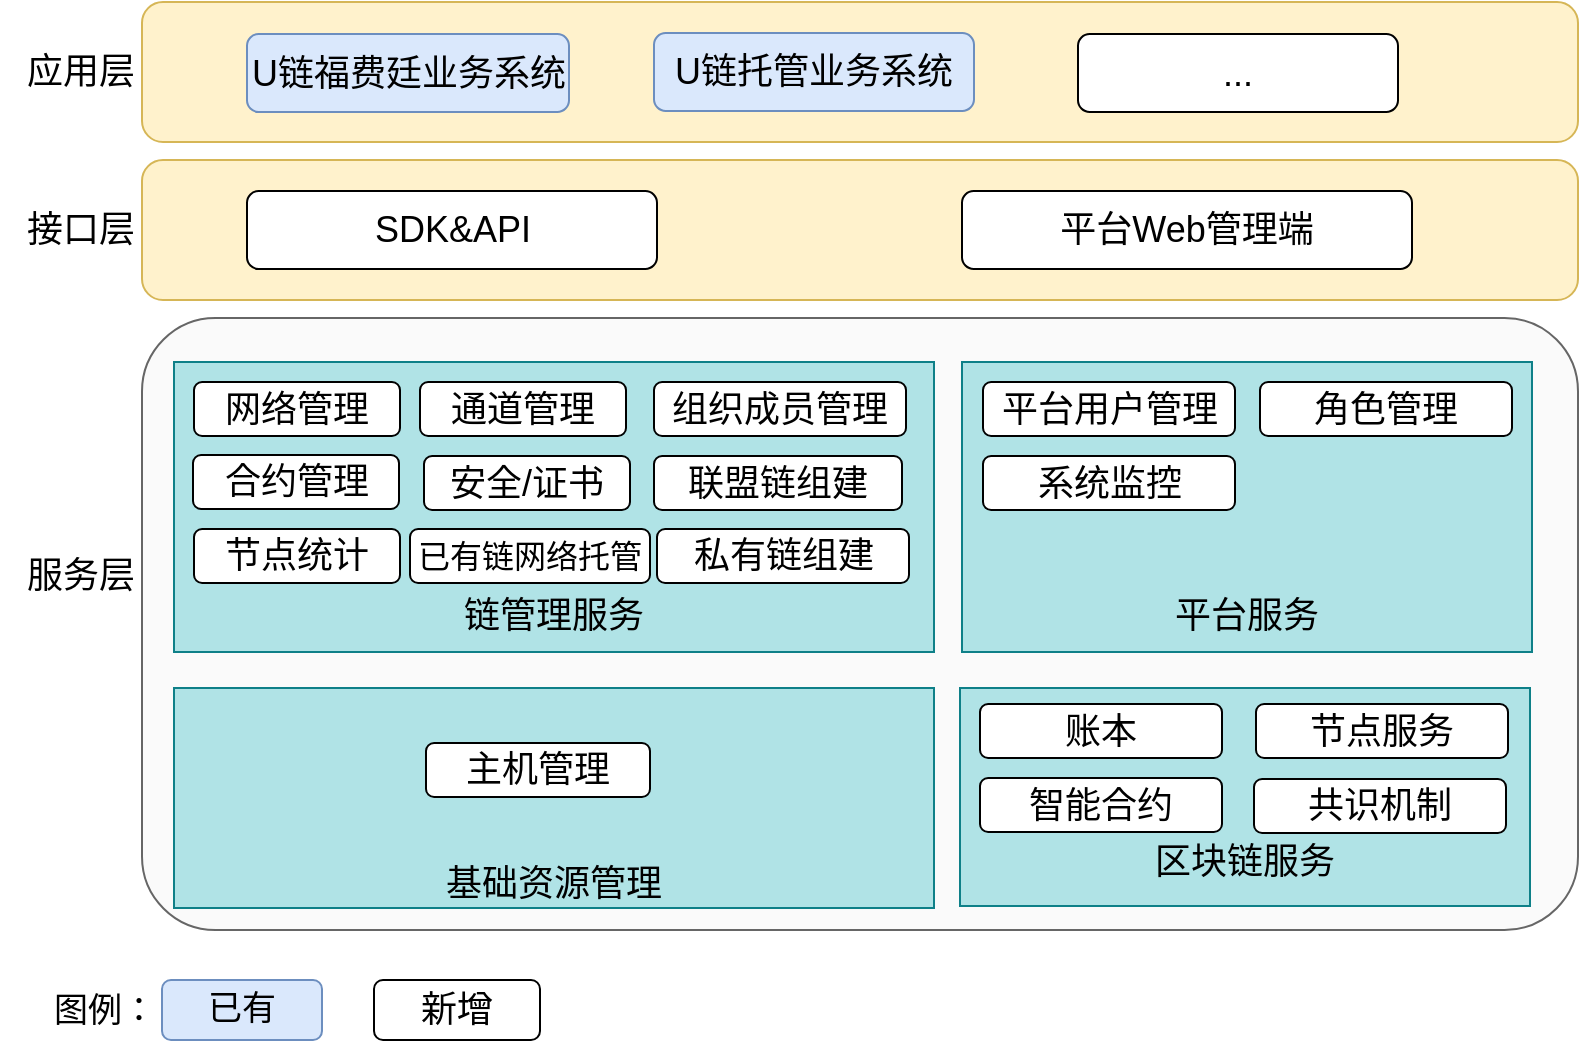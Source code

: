 <mxfile version="12.3.9" type="github" pages="1"><diagram id="og49o2IY2x2x86eYbegc" name="Page-1"><mxGraphModel dx="1351" dy="833" grid="1" gridSize="10" guides="1" tooltips="1" connect="1" arrows="1" fold="1" page="1" pageScale="1" pageWidth="3300" pageHeight="4681" math="0" shadow="0"><root><mxCell id="0"/><mxCell id="1" parent="0"/><mxCell id="3MIzKEILPd_mcTRa6j9e-92" value="" style="rounded=1;whiteSpace=wrap;html=1;fillColor=#fff2cc;strokeColor=#d6b656;" vertex="1" parent="1"><mxGeometry x="301" y="76" width="718" height="70" as="geometry"/></mxCell><mxCell id="3MIzKEILPd_mcTRa6j9e-93" value="应用层" style="text;html=1;strokeColor=none;fillColor=none;align=center;verticalAlign=middle;whiteSpace=wrap;rounded=0;fontSize=18;" vertex="1" parent="1"><mxGeometry x="230" y="101" width="81" height="20" as="geometry"/></mxCell><mxCell id="3MIzKEILPd_mcTRa6j9e-94" value="接口层" style="text;html=1;strokeColor=none;fillColor=none;align=center;verticalAlign=middle;whiteSpace=wrap;rounded=0;fontSize=18;" vertex="1" parent="1"><mxGeometry x="230" y="180" width="81" height="20" as="geometry"/></mxCell><mxCell id="3MIzKEILPd_mcTRa6j9e-95" value="" style="rounded=1;whiteSpace=wrap;html=1;fillColor=#fff2cc;strokeColor=#d6b656;" vertex="1" parent="1"><mxGeometry x="301" y="155" width="718" height="70" as="geometry"/></mxCell><mxCell id="3MIzKEILPd_mcTRa6j9e-96" value="SDK&amp;amp;API" style="rounded=1;whiteSpace=wrap;html=1;fontSize=18;" vertex="1" parent="1"><mxGeometry x="353.5" y="170.5" width="205" height="39" as="geometry"/></mxCell><mxCell id="3MIzKEILPd_mcTRa6j9e-97" value="平台Web管理端" style="rounded=1;whiteSpace=wrap;html=1;fontSize=18;" vertex="1" parent="1"><mxGeometry x="711" y="170.5" width="225" height="39" as="geometry"/></mxCell><mxCell id="3MIzKEILPd_mcTRa6j9e-98" value="U链福费廷业务系统" style="rounded=1;whiteSpace=wrap;html=1;fontSize=18;fillColor=#dae8fc;strokeColor=#6c8ebf;" vertex="1" parent="1"><mxGeometry x="353.5" y="92" width="161" height="39" as="geometry"/></mxCell><mxCell id="3MIzKEILPd_mcTRa6j9e-99" value="..." style="rounded=1;whiteSpace=wrap;html=1;fontSize=18;" vertex="1" parent="1"><mxGeometry x="769" y="92" width="160" height="39" as="geometry"/></mxCell><mxCell id="3MIzKEILPd_mcTRa6j9e-100" value="" style="rounded=1;whiteSpace=wrap;html=1;fontSize=18;fillColor=#f5f5f5;strokeColor=#666666;glass=0;shadow=0;comic=0;arcSize=12;fillOpacity=50;fontColor=#333333;" vertex="1" parent="1"><mxGeometry x="301" y="234" width="718" height="306" as="geometry"/></mxCell><mxCell id="3MIzKEILPd_mcTRa6j9e-101" value="服务层" style="text;html=1;strokeColor=none;fillColor=none;align=center;verticalAlign=middle;whiteSpace=wrap;rounded=0;fontSize=18;" vertex="1" parent="1"><mxGeometry x="230" y="353" width="81" height="20" as="geometry"/></mxCell><mxCell id="3MIzKEILPd_mcTRa6j9e-102" value="&lt;br&gt;&lt;br&gt;&lt;br&gt;&lt;br&gt;&lt;br&gt;链管理服务&lt;br&gt;" style="rounded=0;whiteSpace=wrap;html=1;shadow=0;glass=0;comic=0;fontSize=18;fillColor=#b0e3e6;strokeColor=#0e8088;" vertex="1" parent="1"><mxGeometry x="317" y="256" width="380" height="145" as="geometry"/></mxCell><mxCell id="3MIzKEILPd_mcTRa6j9e-103" value="网络管理" style="rounded=1;whiteSpace=wrap;html=1;shadow=0;glass=0;comic=0;fontSize=18;" vertex="1" parent="1"><mxGeometry x="327" y="266" width="103" height="27" as="geometry"/></mxCell><mxCell id="3MIzKEILPd_mcTRa6j9e-104" value="通道管理" style="rounded=1;whiteSpace=wrap;html=1;shadow=0;glass=0;comic=0;fontSize=18;" vertex="1" parent="1"><mxGeometry x="440" y="266" width="103" height="27" as="geometry"/></mxCell><mxCell id="3MIzKEILPd_mcTRa6j9e-105" value="合约管理" style="rounded=1;whiteSpace=wrap;html=1;shadow=0;glass=0;comic=0;fontSize=18;" vertex="1" parent="1"><mxGeometry x="326.5" y="302.5" width="103" height="27" as="geometry"/></mxCell><mxCell id="3MIzKEILPd_mcTRa6j9e-106" value="私有链组建" style="rounded=1;whiteSpace=wrap;html=1;shadow=0;glass=0;comic=0;fontSize=18;" vertex="1" parent="1"><mxGeometry x="558.5" y="339.5" width="126" height="27" as="geometry"/></mxCell><mxCell id="3MIzKEILPd_mcTRa6j9e-107" value="&lt;br&gt;&lt;br&gt;&lt;br&gt;&lt;br&gt;&lt;br&gt;平台服务&lt;br&gt;" style="rounded=0;whiteSpace=wrap;html=1;shadow=0;glass=0;comic=0;fontSize=18;fillColor=#b0e3e6;strokeColor=#0e8088;" vertex="1" parent="1"><mxGeometry x="711" y="256" width="285" height="145" as="geometry"/></mxCell><mxCell id="3MIzKEILPd_mcTRa6j9e-108" value="组织成员管理" style="rounded=1;whiteSpace=wrap;html=1;shadow=0;glass=0;comic=0;fontSize=18;" vertex="1" parent="1"><mxGeometry x="557" y="266" width="126" height="27" as="geometry"/></mxCell><mxCell id="3MIzKEILPd_mcTRa6j9e-110" value="系统监控" style="rounded=1;whiteSpace=wrap;html=1;shadow=0;glass=0;comic=0;fontSize=18;" vertex="1" parent="1"><mxGeometry x="721.5" y="303" width="126" height="27" as="geometry"/></mxCell><mxCell id="3MIzKEILPd_mcTRa6j9e-111" value="&lt;br&gt;&lt;br&gt;&lt;br&gt;区块链服务&lt;br&gt;" style="rounded=0;whiteSpace=wrap;html=1;shadow=0;glass=0;comic=0;fontSize=18;fillColor=#b0e3e6;strokeColor=#0e8088;" vertex="1" parent="1"><mxGeometry x="710" y="419" width="285" height="109" as="geometry"/></mxCell><mxCell id="3MIzKEILPd_mcTRa6j9e-112" value="账本" style="rounded=1;whiteSpace=wrap;html=1;shadow=0;glass=0;comic=0;fontSize=18;fillColor=#FFFFFF;strokeColor=#000000;" vertex="1" parent="1"><mxGeometry x="720" y="427" width="121" height="27" as="geometry"/></mxCell><mxCell id="3MIzKEILPd_mcTRa6j9e-113" value="节点服务" style="rounded=1;whiteSpace=wrap;html=1;shadow=0;glass=0;comic=0;fontSize=18;fillColor=#FFFFFF;strokeColor=#000000;" vertex="1" parent="1"><mxGeometry x="858" y="427" width="126" height="27" as="geometry"/></mxCell><mxCell id="3MIzKEILPd_mcTRa6j9e-114" value="智能合约" style="rounded=1;whiteSpace=wrap;html=1;shadow=0;glass=0;comic=0;fontSize=18;fillColor=#FFFFFF;strokeColor=#000000;" vertex="1" parent="1"><mxGeometry x="720" y="464" width="121" height="27" as="geometry"/></mxCell><mxCell id="3MIzKEILPd_mcTRa6j9e-115" value="&lt;br&gt;&lt;br&gt;&lt;br&gt;&lt;br&gt;基础资源管理&lt;br&gt;" style="rounded=0;whiteSpace=wrap;html=1;shadow=0;glass=0;comic=0;fontSize=18;fillColor=#b0e3e6;strokeColor=#0e8088;" vertex="1" parent="1"><mxGeometry x="317" y="419" width="380" height="110" as="geometry"/></mxCell><mxCell id="3MIzKEILPd_mcTRa6j9e-116" value="节点统计" style="rounded=1;whiteSpace=wrap;html=1;shadow=0;glass=0;comic=0;fontSize=18;" vertex="1" parent="1"><mxGeometry x="327" y="339.5" width="103" height="27" as="geometry"/></mxCell><mxCell id="3MIzKEILPd_mcTRa6j9e-117" value="安全/证书" style="rounded=1;whiteSpace=wrap;html=1;shadow=0;glass=0;comic=0;fontSize=18;" vertex="1" parent="1"><mxGeometry x="442" y="303" width="103" height="27" as="geometry"/></mxCell><mxCell id="3MIzKEILPd_mcTRa6j9e-118" value="平台用户管理" style="rounded=1;whiteSpace=wrap;html=1;shadow=0;glass=0;comic=0;fontSize=18;" vertex="1" parent="1"><mxGeometry x="721.5" y="266" width="126" height="27" as="geometry"/></mxCell><mxCell id="3MIzKEILPd_mcTRa6j9e-119" value="主机管理" style="rounded=1;whiteSpace=wrap;html=1;shadow=0;glass=0;comic=0;fontSize=18;" vertex="1" parent="1"><mxGeometry x="443" y="446.5" width="112" height="27" as="geometry"/></mxCell><mxCell id="3MIzKEILPd_mcTRa6j9e-120" value="已有" style="rounded=1;whiteSpace=wrap;html=1;fillColor=#dae8fc;fontSize=17;strokeColor=#6c8ebf;" vertex="1" parent="1"><mxGeometry x="311" y="565" width="80" height="30" as="geometry"/></mxCell><mxCell id="3MIzKEILPd_mcTRa6j9e-121" value="新增" style="rounded=1;whiteSpace=wrap;html=1;fontSize=18;fillColor=#FFFFFF;" vertex="1" parent="1"><mxGeometry x="417" y="565" width="83" height="30" as="geometry"/></mxCell><mxCell id="3MIzKEILPd_mcTRa6j9e-122" value="图例：" style="text;html=1;strokeColor=none;fillColor=none;align=center;verticalAlign=middle;whiteSpace=wrap;rounded=0;fontSize=17;" vertex="1" parent="1"><mxGeometry x="254" y="571" width="57" height="20" as="geometry"/></mxCell><mxCell id="3MIzKEILPd_mcTRa6j9e-123" value="共识机制" style="rounded=1;whiteSpace=wrap;html=1;shadow=0;glass=0;comic=0;fontSize=18;fillColor=#FFFFFF;strokeColor=#000000;" vertex="1" parent="1"><mxGeometry x="857" y="464.5" width="126" height="27" as="geometry"/></mxCell><mxCell id="3MIzKEILPd_mcTRa6j9e-124" value="U链托管业务系统" style="rounded=1;whiteSpace=wrap;html=1;fontSize=18;fillColor=#dae8fc;strokeColor=#6c8ebf;" vertex="1" parent="1"><mxGeometry x="557" y="91.5" width="160" height="39" as="geometry"/></mxCell><mxCell id="3MIzKEILPd_mcTRa6j9e-125" value="角色管理" style="rounded=1;whiteSpace=wrap;html=1;shadow=0;glass=0;comic=0;fontSize=18;" vertex="1" parent="1"><mxGeometry x="860" y="266" width="126" height="27" as="geometry"/></mxCell><mxCell id="3MIzKEILPd_mcTRa6j9e-126" value="联盟链组建" style="rounded=1;whiteSpace=wrap;html=1;shadow=0;glass=0;comic=0;fontSize=18;" vertex="1" parent="1"><mxGeometry x="557" y="303" width="124" height="27" as="geometry"/></mxCell><mxCell id="3MIzKEILPd_mcTRa6j9e-127" value="已有链网络托管" style="rounded=1;whiteSpace=wrap;html=1;shadow=0;glass=0;comic=0;fontSize=16;" vertex="1" parent="1"><mxGeometry x="435" y="339.5" width="120" height="27" as="geometry"/></mxCell></root></mxGraphModel></diagram></mxfile>
